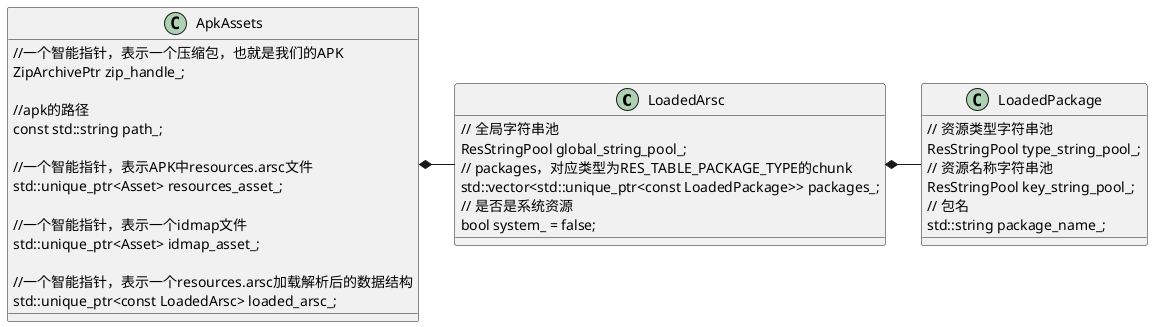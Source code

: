 @startuml
class LoadedArsc {
    // 全局字符串池
    ResStringPool global_string_pool_;
    // packages，对应类型为RES_TABLE_PACKAGE_TYPE的chunk
    std::vector<std::unique_ptr<const LoadedPackage>> packages_;
    // 是否是系统资源
    bool system_ = false;
}
class LoadedPackage {
    // 资源类型字符串池
    ResStringPool type_string_pool_;
    // 资源名称字符串池
    ResStringPool key_string_pool_;
    // 包名
    std::string package_name_;
}
class ApkAssets {
    //一个智能指针，表示一个压缩包，也就是我们的APK
    ZipArchivePtr zip_handle_;

    //apk的路径
    const std::string path_;

    //一个智能指针，表示APK中resources.arsc文件
    std::unique_ptr<Asset> resources_asset_;

    //一个智能指针，表示一个idmap文件
    std::unique_ptr<Asset> idmap_asset_;

    //一个智能指针，表示一个resources.arsc加载解析后的数据结构
    std::unique_ptr<const LoadedArsc> loaded_arsc_;
}
ApkAssets *- LoadedArsc
LoadedArsc *- LoadedPackage
@enduml
